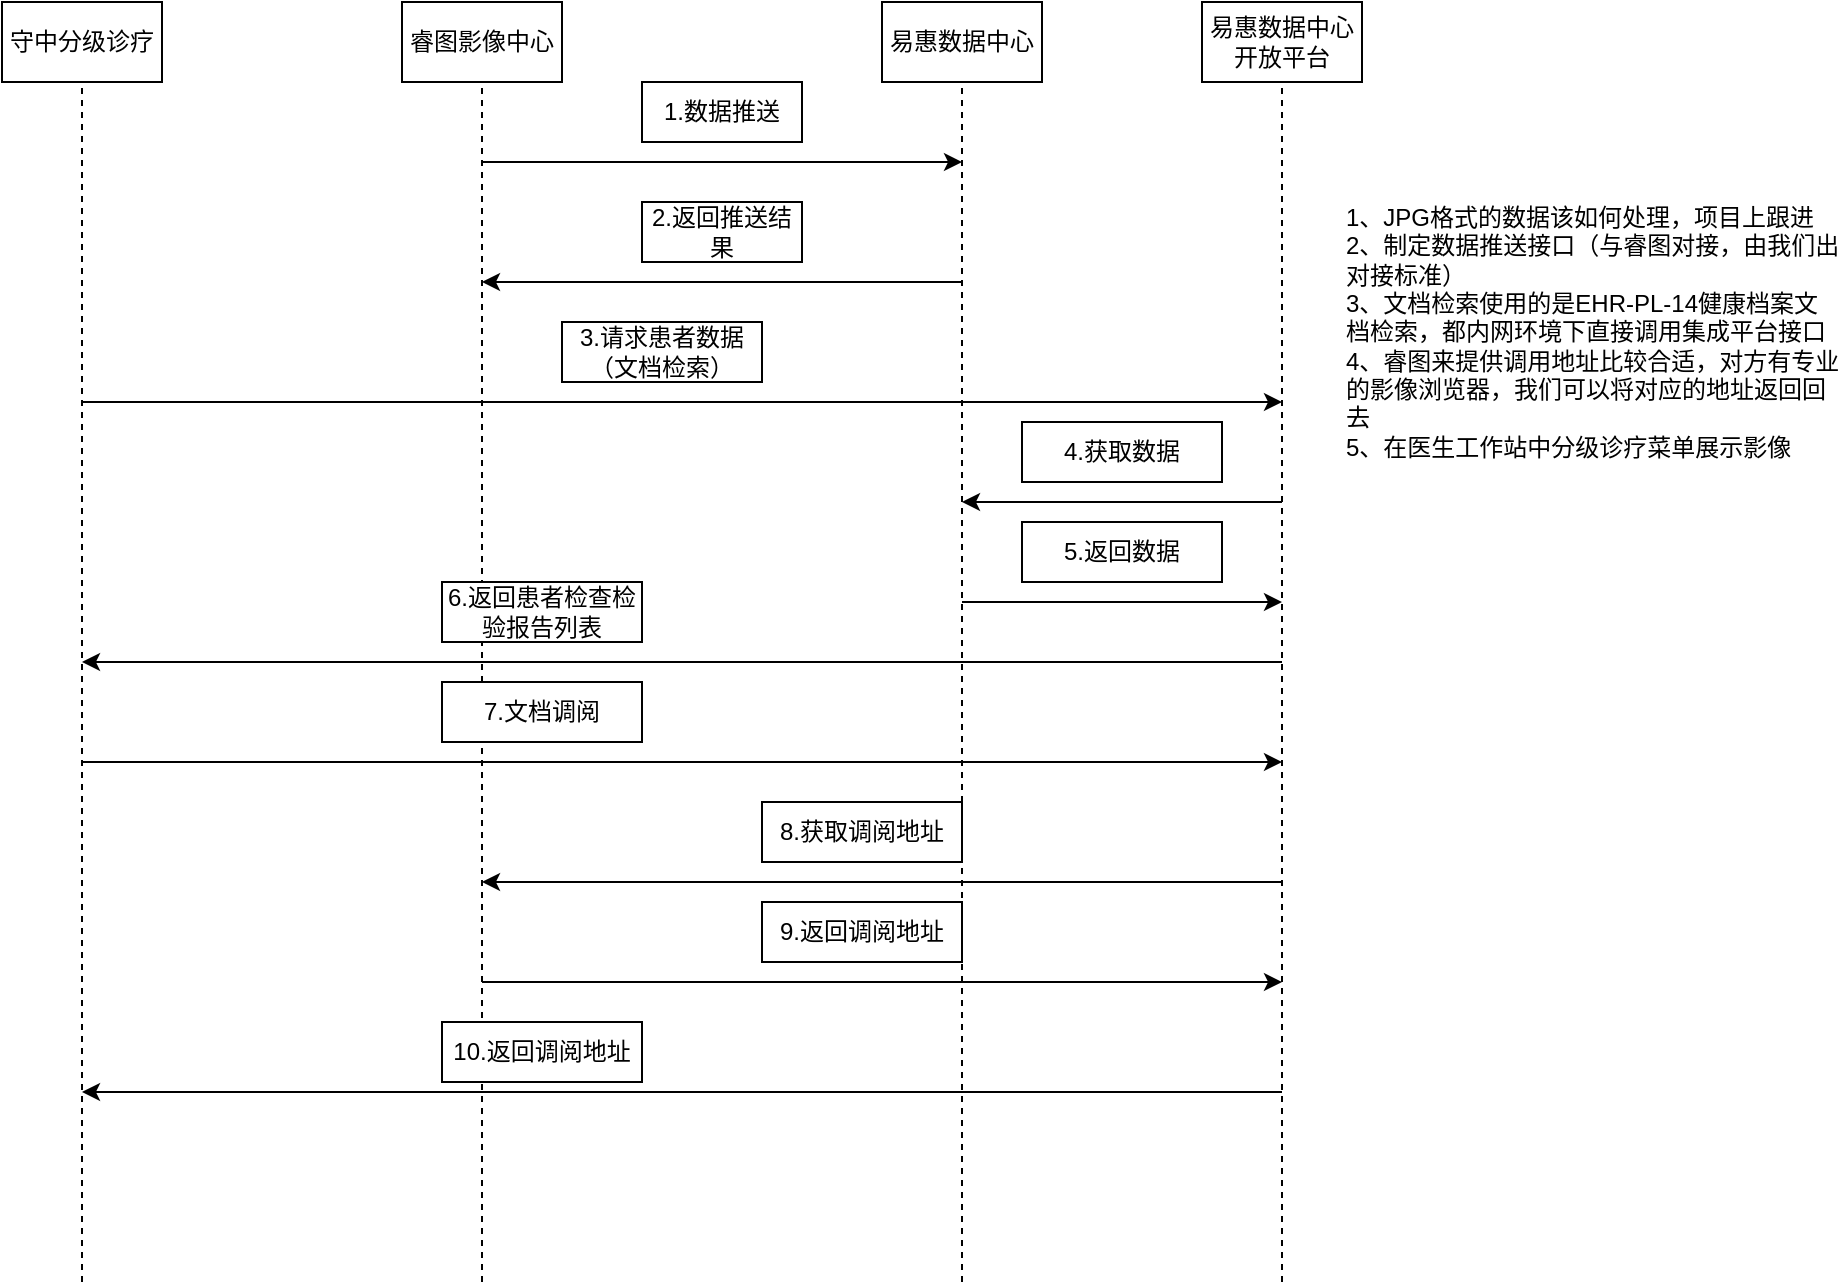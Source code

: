 <mxfile version="14.4.3" type="github">
  <diagram id="uJXrFzkG6mgyYMyzgTSv" name="第 1 页">
    <mxGraphModel dx="1422" dy="772" grid="1" gridSize="10" guides="1" tooltips="1" connect="1" arrows="1" fold="1" page="1" pageScale="1" pageWidth="827" pageHeight="1169" math="0" shadow="0">
      <root>
        <mxCell id="0" />
        <mxCell id="1" parent="0" />
        <mxCell id="xmKkPwfKIBDWfAb0AZvU-1" value="守中分级诊疗" style="rounded=0;whiteSpace=wrap;html=1;" vertex="1" parent="1">
          <mxGeometry x="40" y="40" width="80" height="40" as="geometry" />
        </mxCell>
        <mxCell id="xmKkPwfKIBDWfAb0AZvU-2" value="易惠数据中心" style="rounded=0;whiteSpace=wrap;html=1;" vertex="1" parent="1">
          <mxGeometry x="480" y="40" width="80" height="40" as="geometry" />
        </mxCell>
        <mxCell id="xmKkPwfKIBDWfAb0AZvU-3" value="睿图影像中心" style="rounded=0;whiteSpace=wrap;html=1;" vertex="1" parent="1">
          <mxGeometry x="240" y="40" width="80" height="40" as="geometry" />
        </mxCell>
        <mxCell id="xmKkPwfKIBDWfAb0AZvU-4" value="" style="endArrow=none;dashed=1;html=1;entryX=0.5;entryY=1;entryDx=0;entryDy=0;" edge="1" parent="1" target="xmKkPwfKIBDWfAb0AZvU-1">
          <mxGeometry width="50" height="50" relative="1" as="geometry">
            <mxPoint x="80" y="680" as="sourcePoint" />
            <mxPoint x="500" y="360" as="targetPoint" />
          </mxGeometry>
        </mxCell>
        <mxCell id="xmKkPwfKIBDWfAb0AZvU-5" value="" style="endArrow=none;dashed=1;html=1;entryX=0.5;entryY=1;entryDx=0;entryDy=0;" edge="1" parent="1" target="xmKkPwfKIBDWfAb0AZvU-2">
          <mxGeometry width="50" height="50" relative="1" as="geometry">
            <mxPoint x="520" y="680" as="sourcePoint" />
            <mxPoint x="600" y="370" as="targetPoint" />
          </mxGeometry>
        </mxCell>
        <mxCell id="xmKkPwfKIBDWfAb0AZvU-6" value="" style="endArrow=none;dashed=1;html=1;entryX=0.5;entryY=1;entryDx=0;entryDy=0;" edge="1" parent="1" target="xmKkPwfKIBDWfAb0AZvU-3">
          <mxGeometry width="50" height="50" relative="1" as="geometry">
            <mxPoint x="280" y="680" as="sourcePoint" />
            <mxPoint x="280" y="90" as="targetPoint" />
          </mxGeometry>
        </mxCell>
        <mxCell id="xmKkPwfKIBDWfAb0AZvU-7" value="" style="endArrow=classic;html=1;" edge="1" parent="1">
          <mxGeometry width="50" height="50" relative="1" as="geometry">
            <mxPoint x="280" y="120" as="sourcePoint" />
            <mxPoint x="520" y="120" as="targetPoint" />
          </mxGeometry>
        </mxCell>
        <mxCell id="xmKkPwfKIBDWfAb0AZvU-8" value="1.数据推送" style="rounded=0;whiteSpace=wrap;html=1;" vertex="1" parent="1">
          <mxGeometry x="360" y="80" width="80" height="30" as="geometry" />
        </mxCell>
        <mxCell id="xmKkPwfKIBDWfAb0AZvU-9" value="2.返回推送结果" style="rounded=0;whiteSpace=wrap;html=1;" vertex="1" parent="1">
          <mxGeometry x="360" y="140" width="80" height="30" as="geometry" />
        </mxCell>
        <mxCell id="xmKkPwfKIBDWfAb0AZvU-10" value="" style="endArrow=classic;html=1;" edge="1" parent="1">
          <mxGeometry width="50" height="50" relative="1" as="geometry">
            <mxPoint x="520" y="180" as="sourcePoint" />
            <mxPoint x="280" y="180" as="targetPoint" />
          </mxGeometry>
        </mxCell>
        <mxCell id="xmKkPwfKIBDWfAb0AZvU-11" value="" style="endArrow=classic;html=1;" edge="1" parent="1">
          <mxGeometry width="50" height="50" relative="1" as="geometry">
            <mxPoint x="80" y="240" as="sourcePoint" />
            <mxPoint x="680" y="240" as="targetPoint" />
          </mxGeometry>
        </mxCell>
        <mxCell id="xmKkPwfKIBDWfAb0AZvU-12" value="3.请求患者数据&lt;br&gt;（文档检索）" style="rounded=0;whiteSpace=wrap;html=1;" vertex="1" parent="1">
          <mxGeometry x="320" y="200" width="100" height="30" as="geometry" />
        </mxCell>
        <mxCell id="xmKkPwfKIBDWfAb0AZvU-13" value="" style="endArrow=classic;html=1;" edge="1" parent="1">
          <mxGeometry width="50" height="50" relative="1" as="geometry">
            <mxPoint x="680" y="290" as="sourcePoint" />
            <mxPoint x="520" y="290" as="targetPoint" />
          </mxGeometry>
        </mxCell>
        <mxCell id="xmKkPwfKIBDWfAb0AZvU-16" value="6.返回患者检查检验报告列表" style="rounded=0;whiteSpace=wrap;html=1;" vertex="1" parent="1">
          <mxGeometry x="260" y="330" width="100" height="30" as="geometry" />
        </mxCell>
        <mxCell id="xmKkPwfKIBDWfAb0AZvU-17" value="" style="endArrow=classic;html=1;" edge="1" parent="1">
          <mxGeometry width="50" height="50" relative="1" as="geometry">
            <mxPoint x="80" y="420" as="sourcePoint" />
            <mxPoint x="680" y="420" as="targetPoint" />
          </mxGeometry>
        </mxCell>
        <mxCell id="xmKkPwfKIBDWfAb0AZvU-18" value="7.文档调阅" style="rounded=0;whiteSpace=wrap;html=1;" vertex="1" parent="1">
          <mxGeometry x="260" y="380" width="100" height="30" as="geometry" />
        </mxCell>
        <mxCell id="xmKkPwfKIBDWfAb0AZvU-19" value="易惠数据中心开放平台" style="rounded=0;whiteSpace=wrap;html=1;" vertex="1" parent="1">
          <mxGeometry x="640" y="40" width="80" height="40" as="geometry" />
        </mxCell>
        <mxCell id="xmKkPwfKIBDWfAb0AZvU-20" value="" style="endArrow=none;dashed=1;html=1;entryX=0.5;entryY=1;entryDx=0;entryDy=0;" edge="1" parent="1" target="xmKkPwfKIBDWfAb0AZvU-19">
          <mxGeometry width="50" height="50" relative="1" as="geometry">
            <mxPoint x="680" y="680" as="sourcePoint" />
            <mxPoint x="760" y="370" as="targetPoint" />
          </mxGeometry>
        </mxCell>
        <mxCell id="xmKkPwfKIBDWfAb0AZvU-21" value="4.获取数据" style="rounded=0;whiteSpace=wrap;html=1;" vertex="1" parent="1">
          <mxGeometry x="550" y="250" width="100" height="30" as="geometry" />
        </mxCell>
        <mxCell id="xmKkPwfKIBDWfAb0AZvU-23" value="" style="endArrow=classic;html=1;" edge="1" parent="1">
          <mxGeometry width="50" height="50" relative="1" as="geometry">
            <mxPoint x="520" y="340" as="sourcePoint" />
            <mxPoint x="680" y="340" as="targetPoint" />
          </mxGeometry>
        </mxCell>
        <mxCell id="xmKkPwfKIBDWfAb0AZvU-24" value="5.返回数据" style="rounded=0;whiteSpace=wrap;html=1;" vertex="1" parent="1">
          <mxGeometry x="550" y="300" width="100" height="30" as="geometry" />
        </mxCell>
        <mxCell id="xmKkPwfKIBDWfAb0AZvU-25" value="" style="endArrow=classic;html=1;" edge="1" parent="1">
          <mxGeometry width="50" height="50" relative="1" as="geometry">
            <mxPoint x="680" y="370" as="sourcePoint" />
            <mxPoint x="80" y="370" as="targetPoint" />
          </mxGeometry>
        </mxCell>
        <mxCell id="xmKkPwfKIBDWfAb0AZvU-26" value="" style="endArrow=classic;html=1;" edge="1" parent="1">
          <mxGeometry width="50" height="50" relative="1" as="geometry">
            <mxPoint x="680" y="480" as="sourcePoint" />
            <mxPoint x="280" y="480" as="targetPoint" />
          </mxGeometry>
        </mxCell>
        <mxCell id="xmKkPwfKIBDWfAb0AZvU-27" value="8.获取调阅地址" style="rounded=0;whiteSpace=wrap;html=1;" vertex="1" parent="1">
          <mxGeometry x="420" y="440" width="100" height="30" as="geometry" />
        </mxCell>
        <mxCell id="xmKkPwfKIBDWfAb0AZvU-29" value="" style="endArrow=classic;html=1;" edge="1" parent="1">
          <mxGeometry width="50" height="50" relative="1" as="geometry">
            <mxPoint x="280" y="530" as="sourcePoint" />
            <mxPoint x="680" y="530" as="targetPoint" />
          </mxGeometry>
        </mxCell>
        <mxCell id="xmKkPwfKIBDWfAb0AZvU-30" value="9.返回调阅地址" style="rounded=0;whiteSpace=wrap;html=1;" vertex="1" parent="1">
          <mxGeometry x="420" y="490" width="100" height="30" as="geometry" />
        </mxCell>
        <mxCell id="xmKkPwfKIBDWfAb0AZvU-31" value="" style="endArrow=classic;html=1;" edge="1" parent="1">
          <mxGeometry width="50" height="50" relative="1" as="geometry">
            <mxPoint x="680" y="585" as="sourcePoint" />
            <mxPoint x="80" y="585" as="targetPoint" />
          </mxGeometry>
        </mxCell>
        <mxCell id="xmKkPwfKIBDWfAb0AZvU-32" value="10.返回调阅地址" style="rounded=0;whiteSpace=wrap;html=1;" vertex="1" parent="1">
          <mxGeometry x="260" y="550" width="100" height="30" as="geometry" />
        </mxCell>
        <mxCell id="xmKkPwfKIBDWfAb0AZvU-33" value="&lt;div&gt;1、JPG格式的数据该如何处理，项目上跟进&lt;/div&gt;&lt;div&gt;2、制定数据推送接口（与睿图对接，由我们出对接标准）&lt;/div&gt;&lt;div&gt;3、文档检索使用的是EHR-PL-14健康档案文档检索，都内网环境下直接调用集成平台接口&lt;/div&gt;&lt;div&gt;4、睿图来提供调用地址比较合适，对方有专业的影像浏览器，我们可以将对应的地址返回回去&lt;/div&gt;&lt;div&gt;5、在医生工作站中分级诊疗菜单展示影像&lt;/div&gt;" style="text;html=1;strokeColor=none;fillColor=none;align=left;verticalAlign=middle;whiteSpace=wrap;rounded=0;" vertex="1" parent="1">
          <mxGeometry x="710" y="80" width="250" height="250" as="geometry" />
        </mxCell>
      </root>
    </mxGraphModel>
  </diagram>
</mxfile>
